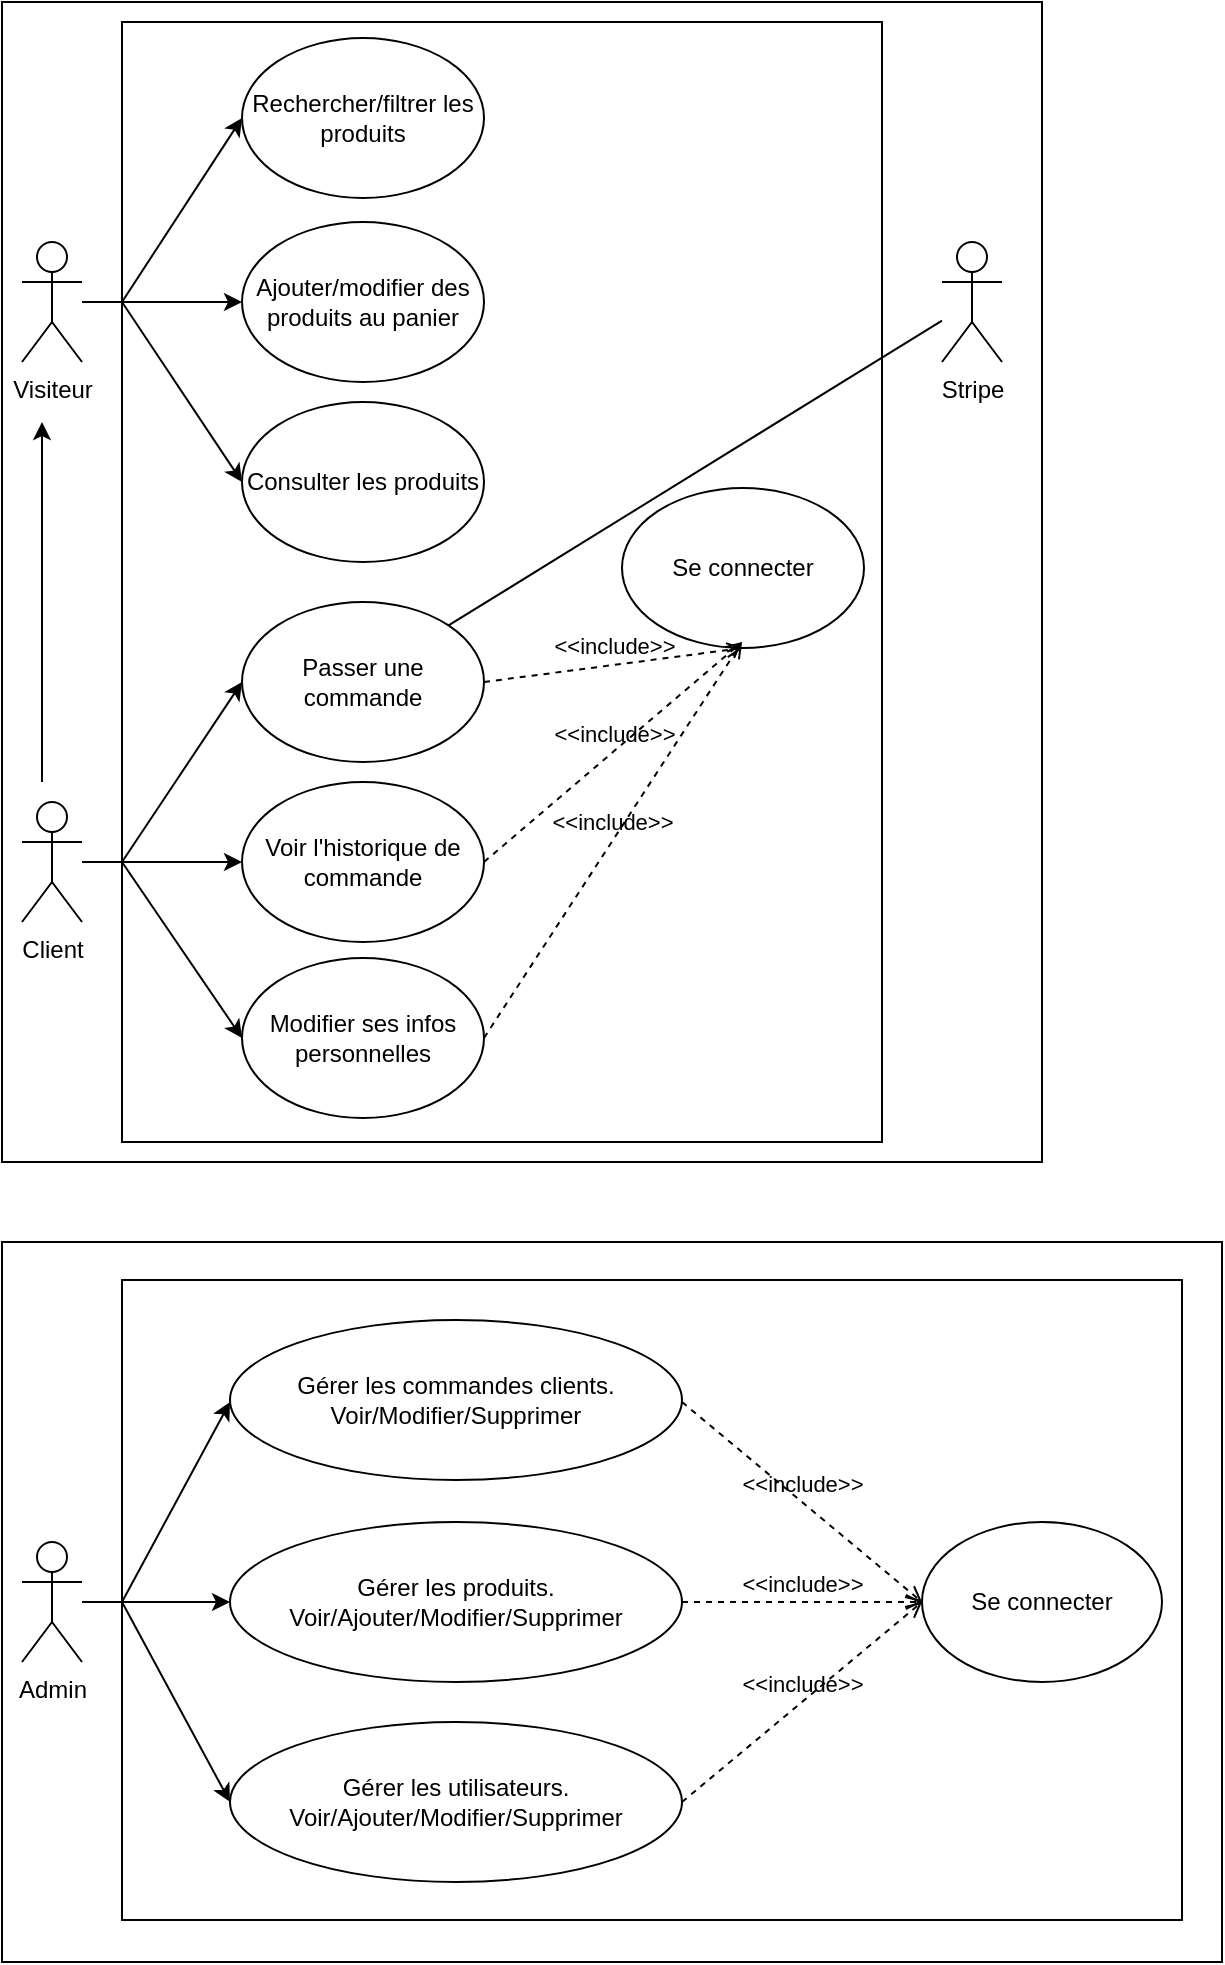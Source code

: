 <mxfile version="27.1.3">
  <diagram name="Page-1" id="l9ChbhRvst5GjHAuYF4F">
    <mxGraphModel dx="358" dy="579" grid="1" gridSize="10" guides="1" tooltips="1" connect="1" arrows="1" fold="1" page="1" pageScale="1" pageWidth="827" pageHeight="1169" math="0" shadow="0">
      <root>
        <mxCell id="0" />
        <mxCell id="1" parent="0" />
        <mxCell id="22l7JAvAu2cSkGQfPBfO-2" value="" style="rounded=0;whiteSpace=wrap;html=1;" vertex="1" parent="1">
          <mxGeometry x="840" y="640" width="610" height="360" as="geometry" />
        </mxCell>
        <mxCell id="22l7JAvAu2cSkGQfPBfO-1" value="" style="rounded=0;whiteSpace=wrap;html=1;" vertex="1" parent="1">
          <mxGeometry x="840" y="20" width="520" height="580" as="geometry" />
        </mxCell>
        <mxCell id="P_mC4A6f9vnjeNt6iUem-62" value="" style="rounded=0;whiteSpace=wrap;html=1;" parent="1" vertex="1">
          <mxGeometry x="900" y="659" width="530" height="320" as="geometry" />
        </mxCell>
        <mxCell id="P_mC4A6f9vnjeNt6iUem-49" value="" style="rounded=0;whiteSpace=wrap;html=1;" parent="1" vertex="1">
          <mxGeometry x="900" y="30" width="380" height="560" as="geometry" />
        </mxCell>
        <mxCell id="P_mC4A6f9vnjeNt6iUem-64" value="" style="edgeStyle=orthogonalEdgeStyle;rounded=0;orthogonalLoop=1;jettySize=auto;html=1;" parent="1" source="A7iMjxdRpYyRBDbrkgux-38" target="A7iMjxdRpYyRBDbrkgux-49" edge="1">
          <mxGeometry relative="1" as="geometry" />
        </mxCell>
        <mxCell id="A7iMjxdRpYyRBDbrkgux-38" value="Admin" style="shape=umlActor;verticalLabelPosition=bottom;verticalAlign=top;html=1;outlineConnect=0;" parent="1" vertex="1">
          <mxGeometry x="850" y="790" width="30" height="60" as="geometry" />
        </mxCell>
        <mxCell id="A7iMjxdRpYyRBDbrkgux-47" value="Gérer les utilisateurs. Voir/Ajouter/Modifier/Supprimer" style="ellipse;whiteSpace=wrap;html=1;" parent="1" vertex="1">
          <mxGeometry x="954" y="880" width="226" height="80" as="geometry" />
        </mxCell>
        <mxCell id="A7iMjxdRpYyRBDbrkgux-48" value="&lt;div&gt;Se connecter&lt;/div&gt;" style="ellipse;whiteSpace=wrap;html=1;" parent="1" vertex="1">
          <mxGeometry x="1300" y="780" width="120" height="80" as="geometry" />
        </mxCell>
        <mxCell id="A7iMjxdRpYyRBDbrkgux-49" value="Gérer les produits. Voir/Ajouter/Modifier/Supprimer" style="ellipse;whiteSpace=wrap;html=1;" parent="1" vertex="1">
          <mxGeometry x="954" y="780" width="226" height="80" as="geometry" />
        </mxCell>
        <mxCell id="A7iMjxdRpYyRBDbrkgux-50" value="Gérer les commandes clients. Voir/Modifier/Supprimer" style="ellipse;whiteSpace=wrap;html=1;" parent="1" vertex="1">
          <mxGeometry x="954" y="679" width="226" height="80" as="geometry" />
        </mxCell>
        <mxCell id="A7iMjxdRpYyRBDbrkgux-71" value="" style="endArrow=classic;html=1;rounded=0;entryX=0;entryY=0.5;entryDx=0;entryDy=0;" parent="1" edge="1">
          <mxGeometry width="50" height="50" relative="1" as="geometry">
            <mxPoint x="900" y="820" as="sourcePoint" />
            <mxPoint x="954" y="720" as="targetPoint" />
          </mxGeometry>
        </mxCell>
        <mxCell id="P_mC4A6f9vnjeNt6iUem-3" value="Consulter les produits" style="ellipse;whiteSpace=wrap;html=1;" parent="1" vertex="1">
          <mxGeometry x="960" y="220" width="121" height="80" as="geometry" />
        </mxCell>
        <mxCell id="P_mC4A6f9vnjeNt6iUem-4" value="Rechercher/filtrer les produits" style="ellipse;whiteSpace=wrap;html=1;" parent="1" vertex="1">
          <mxGeometry x="960" y="38" width="121" height="80" as="geometry" />
        </mxCell>
        <mxCell id="P_mC4A6f9vnjeNt6iUem-7" value="Ajouter/modifier des produits au panier" style="ellipse;whiteSpace=wrap;html=1;" parent="1" vertex="1">
          <mxGeometry x="960" y="130" width="121" height="80" as="geometry" />
        </mxCell>
        <mxCell id="P_mC4A6f9vnjeNt6iUem-9" value="Passer une commande " style="ellipse;whiteSpace=wrap;html=1;" parent="1" vertex="1">
          <mxGeometry x="960" y="320" width="121" height="80" as="geometry" />
        </mxCell>
        <mxCell id="P_mC4A6f9vnjeNt6iUem-10" value="Se connecter" style="ellipse;whiteSpace=wrap;html=1;" parent="1" vertex="1">
          <mxGeometry x="1150" y="263" width="121" height="80" as="geometry" />
        </mxCell>
        <mxCell id="P_mC4A6f9vnjeNt6iUem-12" value="Voir l&#39;historique de commande" style="ellipse;whiteSpace=wrap;html=1;" parent="1" vertex="1">
          <mxGeometry x="960" y="410" width="121" height="80" as="geometry" />
        </mxCell>
        <mxCell id="P_mC4A6f9vnjeNt6iUem-13" value="Modifier ses infos personnelles" style="ellipse;whiteSpace=wrap;html=1;" parent="1" vertex="1">
          <mxGeometry x="960" y="498" width="121" height="80" as="geometry" />
        </mxCell>
        <mxCell id="P_mC4A6f9vnjeNt6iUem-40" value="" style="edgeStyle=orthogonalEdgeStyle;rounded=0;orthogonalLoop=1;jettySize=auto;html=1;" parent="1" source="P_mC4A6f9vnjeNt6iUem-30" target="P_mC4A6f9vnjeNt6iUem-7" edge="1">
          <mxGeometry relative="1" as="geometry">
            <mxPoint x="900" y="170" as="sourcePoint" />
          </mxGeometry>
        </mxCell>
        <mxCell id="P_mC4A6f9vnjeNt6iUem-30" value="Visiteur" style="shape=umlActor;verticalLabelPosition=bottom;verticalAlign=top;html=1;outlineConnect=0;" parent="1" vertex="1">
          <mxGeometry x="850" y="140" width="30" height="60" as="geometry" />
        </mxCell>
        <mxCell id="P_mC4A6f9vnjeNt6iUem-44" value="" style="edgeStyle=orthogonalEdgeStyle;rounded=0;orthogonalLoop=1;jettySize=auto;html=1;" parent="1" source="P_mC4A6f9vnjeNt6iUem-39" target="P_mC4A6f9vnjeNt6iUem-12" edge="1">
          <mxGeometry relative="1" as="geometry" />
        </mxCell>
        <mxCell id="P_mC4A6f9vnjeNt6iUem-39" value="Client" style="shape=umlActor;verticalLabelPosition=bottom;verticalAlign=top;html=1;outlineConnect=0;" parent="1" vertex="1">
          <mxGeometry x="850" y="420" width="30" height="60" as="geometry" />
        </mxCell>
        <mxCell id="P_mC4A6f9vnjeNt6iUem-41" value="" style="endArrow=classic;html=1;rounded=0;entryX=0;entryY=0.5;entryDx=0;entryDy=0;" parent="1" target="P_mC4A6f9vnjeNt6iUem-4" edge="1">
          <mxGeometry width="50" height="50" relative="1" as="geometry">
            <mxPoint x="900" y="170" as="sourcePoint" />
            <mxPoint x="880" y="300" as="targetPoint" />
          </mxGeometry>
        </mxCell>
        <mxCell id="P_mC4A6f9vnjeNt6iUem-42" value="" style="endArrow=classic;html=1;rounded=0;entryX=0;entryY=0.5;entryDx=0;entryDy=0;" parent="1" target="P_mC4A6f9vnjeNt6iUem-3" edge="1">
          <mxGeometry width="50" height="50" relative="1" as="geometry">
            <mxPoint x="900" y="170" as="sourcePoint" />
            <mxPoint x="880" y="300" as="targetPoint" />
          </mxGeometry>
        </mxCell>
        <mxCell id="P_mC4A6f9vnjeNt6iUem-43" value="" style="endArrow=classic;html=1;rounded=0;entryX=0;entryY=0.5;entryDx=0;entryDy=0;" parent="1" target="P_mC4A6f9vnjeNt6iUem-9" edge="1">
          <mxGeometry width="50" height="50" relative="1" as="geometry">
            <mxPoint x="900" y="450" as="sourcePoint" />
            <mxPoint x="980" y="390" as="targetPoint" />
          </mxGeometry>
        </mxCell>
        <mxCell id="P_mC4A6f9vnjeNt6iUem-45" value="" style="endArrow=classic;html=1;rounded=0;entryX=0;entryY=0.5;entryDx=0;entryDy=0;" parent="1" target="P_mC4A6f9vnjeNt6iUem-13" edge="1">
          <mxGeometry width="50" height="50" relative="1" as="geometry">
            <mxPoint x="900" y="450" as="sourcePoint" />
            <mxPoint x="880" y="300" as="targetPoint" />
          </mxGeometry>
        </mxCell>
        <mxCell id="P_mC4A6f9vnjeNt6iUem-46" value="&amp;lt;&amp;lt;include&amp;gt;&amp;gt;" style="html=1;verticalAlign=bottom;labelBackgroundColor=none;endArrow=open;endFill=0;dashed=1;rounded=0;exitX=1;exitY=0.5;exitDx=0;exitDy=0;entryX=0.5;entryY=1;entryDx=0;entryDy=0;" parent="1" source="P_mC4A6f9vnjeNt6iUem-9" target="P_mC4A6f9vnjeNt6iUem-10" edge="1">
          <mxGeometry width="160" relative="1" as="geometry">
            <mxPoint x="1177" y="418.95" as="sourcePoint" />
            <mxPoint x="1337" y="418.95" as="targetPoint" />
          </mxGeometry>
        </mxCell>
        <mxCell id="P_mC4A6f9vnjeNt6iUem-47" value="&amp;lt;&amp;lt;include&amp;gt;&amp;gt;" style="html=1;verticalAlign=bottom;labelBackgroundColor=none;endArrow=open;endFill=0;dashed=1;rounded=0;exitX=1;exitY=0.5;exitDx=0;exitDy=0;" parent="1" source="P_mC4A6f9vnjeNt6iUem-12" edge="1">
          <mxGeometry width="160" relative="1" as="geometry">
            <mxPoint x="1300" y="410" as="sourcePoint" />
            <mxPoint x="1210" y="340" as="targetPoint" />
          </mxGeometry>
        </mxCell>
        <mxCell id="P_mC4A6f9vnjeNt6iUem-48" value="&amp;lt;&amp;lt;include&amp;gt;&amp;gt;" style="html=1;verticalAlign=bottom;labelBackgroundColor=none;endArrow=open;endFill=0;dashed=1;rounded=0;exitX=1;exitY=0.5;exitDx=0;exitDy=0;" parent="1" source="P_mC4A6f9vnjeNt6iUem-13" edge="1">
          <mxGeometry width="160" relative="1" as="geometry">
            <mxPoint x="1290" y="498" as="sourcePoint" />
            <mxPoint x="1210" y="340" as="targetPoint" />
          </mxGeometry>
        </mxCell>
        <mxCell id="P_mC4A6f9vnjeNt6iUem-52" value="" style="endArrow=classic;html=1;rounded=0;" parent="1" edge="1">
          <mxGeometry width="50" height="50" relative="1" as="geometry">
            <mxPoint x="860" y="410" as="sourcePoint" />
            <mxPoint x="860" y="230" as="targetPoint" />
          </mxGeometry>
        </mxCell>
        <mxCell id="P_mC4A6f9vnjeNt6iUem-53" value="Stripe" style="shape=umlActor;verticalLabelPosition=bottom;verticalAlign=top;html=1;outlineConnect=0;" parent="1" vertex="1">
          <mxGeometry x="1310" y="140" width="30" height="60" as="geometry" />
        </mxCell>
        <mxCell id="P_mC4A6f9vnjeNt6iUem-54" value="" style="endArrow=none;html=1;rounded=0;entryX=1;entryY=0;entryDx=0;entryDy=0;" parent="1" source="P_mC4A6f9vnjeNt6iUem-53" target="P_mC4A6f9vnjeNt6iUem-9" edge="1">
          <mxGeometry width="50" height="50" relative="1" as="geometry">
            <mxPoint x="830" y="350" as="sourcePoint" />
            <mxPoint x="880" y="300" as="targetPoint" />
          </mxGeometry>
        </mxCell>
        <mxCell id="P_mC4A6f9vnjeNt6iUem-59" value="&amp;lt;&amp;lt;include&amp;gt;&amp;gt;" style="html=1;verticalAlign=bottom;labelBackgroundColor=none;endArrow=open;endFill=0;dashed=1;rounded=0;exitX=1;exitY=0.5;exitDx=0;exitDy=0;entryX=0;entryY=0.5;entryDx=0;entryDy=0;" parent="1" source="A7iMjxdRpYyRBDbrkgux-47" edge="1">
          <mxGeometry width="160" relative="1" as="geometry">
            <mxPoint x="1310" y="730" as="sourcePoint" />
            <mxPoint x="1300" y="820" as="targetPoint" />
          </mxGeometry>
        </mxCell>
        <mxCell id="P_mC4A6f9vnjeNt6iUem-60" value="&amp;lt;&amp;lt;include&amp;gt;&amp;gt;" style="html=1;verticalAlign=bottom;labelBackgroundColor=none;endArrow=open;endFill=0;dashed=1;rounded=0;exitX=1;exitY=0.5;exitDx=0;exitDy=0;entryX=0;entryY=0.5;entryDx=0;entryDy=0;" parent="1" source="A7iMjxdRpYyRBDbrkgux-49" edge="1">
          <mxGeometry width="160" relative="1" as="geometry">
            <mxPoint x="1310" y="730" as="sourcePoint" />
            <mxPoint x="1300" y="820" as="targetPoint" />
          </mxGeometry>
        </mxCell>
        <mxCell id="P_mC4A6f9vnjeNt6iUem-61" value="&amp;lt;&amp;lt;include&amp;gt;&amp;gt;" style="html=1;verticalAlign=bottom;labelBackgroundColor=none;endArrow=open;endFill=0;dashed=1;rounded=0;exitX=1;exitY=0.5;exitDx=0;exitDy=0;entryX=0;entryY=0.5;entryDx=0;entryDy=0;" parent="1" edge="1">
          <mxGeometry width="160" relative="1" as="geometry">
            <mxPoint x="1180" y="720" as="sourcePoint" />
            <mxPoint x="1300" y="820" as="targetPoint" />
          </mxGeometry>
        </mxCell>
        <mxCell id="P_mC4A6f9vnjeNt6iUem-65" value="" style="endArrow=classic;html=1;rounded=0;entryX=0;entryY=0.5;entryDx=0;entryDy=0;" parent="1" target="A7iMjxdRpYyRBDbrkgux-47" edge="1">
          <mxGeometry width="50" height="50" relative="1" as="geometry">
            <mxPoint x="900" y="820" as="sourcePoint" />
            <mxPoint x="1320" y="730" as="targetPoint" />
          </mxGeometry>
        </mxCell>
        <mxCell id="P_mC4A6f9vnjeNt6iUem-66" style="edgeStyle=orthogonalEdgeStyle;rounded=0;orthogonalLoop=1;jettySize=auto;html=1;exitX=0.5;exitY=1;exitDx=0;exitDy=0;" parent="1" edge="1">
          <mxGeometry relative="1" as="geometry">
            <mxPoint x="1165" y="965" as="sourcePoint" />
            <mxPoint x="1165" y="965" as="targetPoint" />
          </mxGeometry>
        </mxCell>
      </root>
    </mxGraphModel>
  </diagram>
</mxfile>
